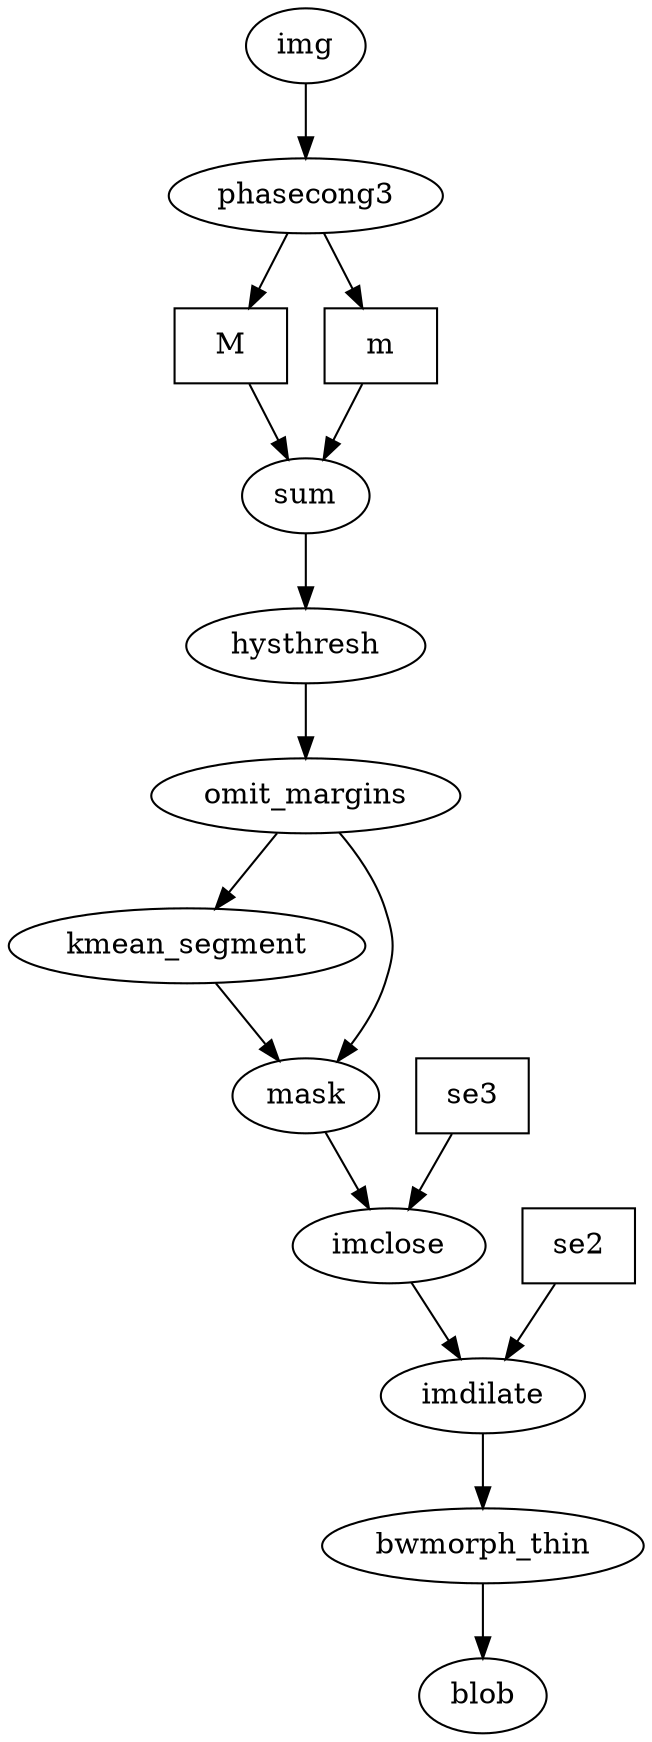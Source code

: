 digraph wf {
 img -> phasecong3;
 phasecong3 -> M;
 M [shape="box"];
 phasecong3 -> m;
 m [shape="box"];
 M -> sum;
 m -> sum;
 sum -> hysthresh;
 hysthresh -> omit_margins;
 omit_margins -> kmean_segment;
 kmean_segment -> mask;
 omit_margins -> mask;
 mask -> imclose;
 se3 [shape="box"];
 se3 -> imclose;
 imclose -> imdilate;
 se2 [shape="box"];
 se2 -> imdilate;
 imdilate -> bwmorph_thin;
 bwmorph_thin -> blob;
}
